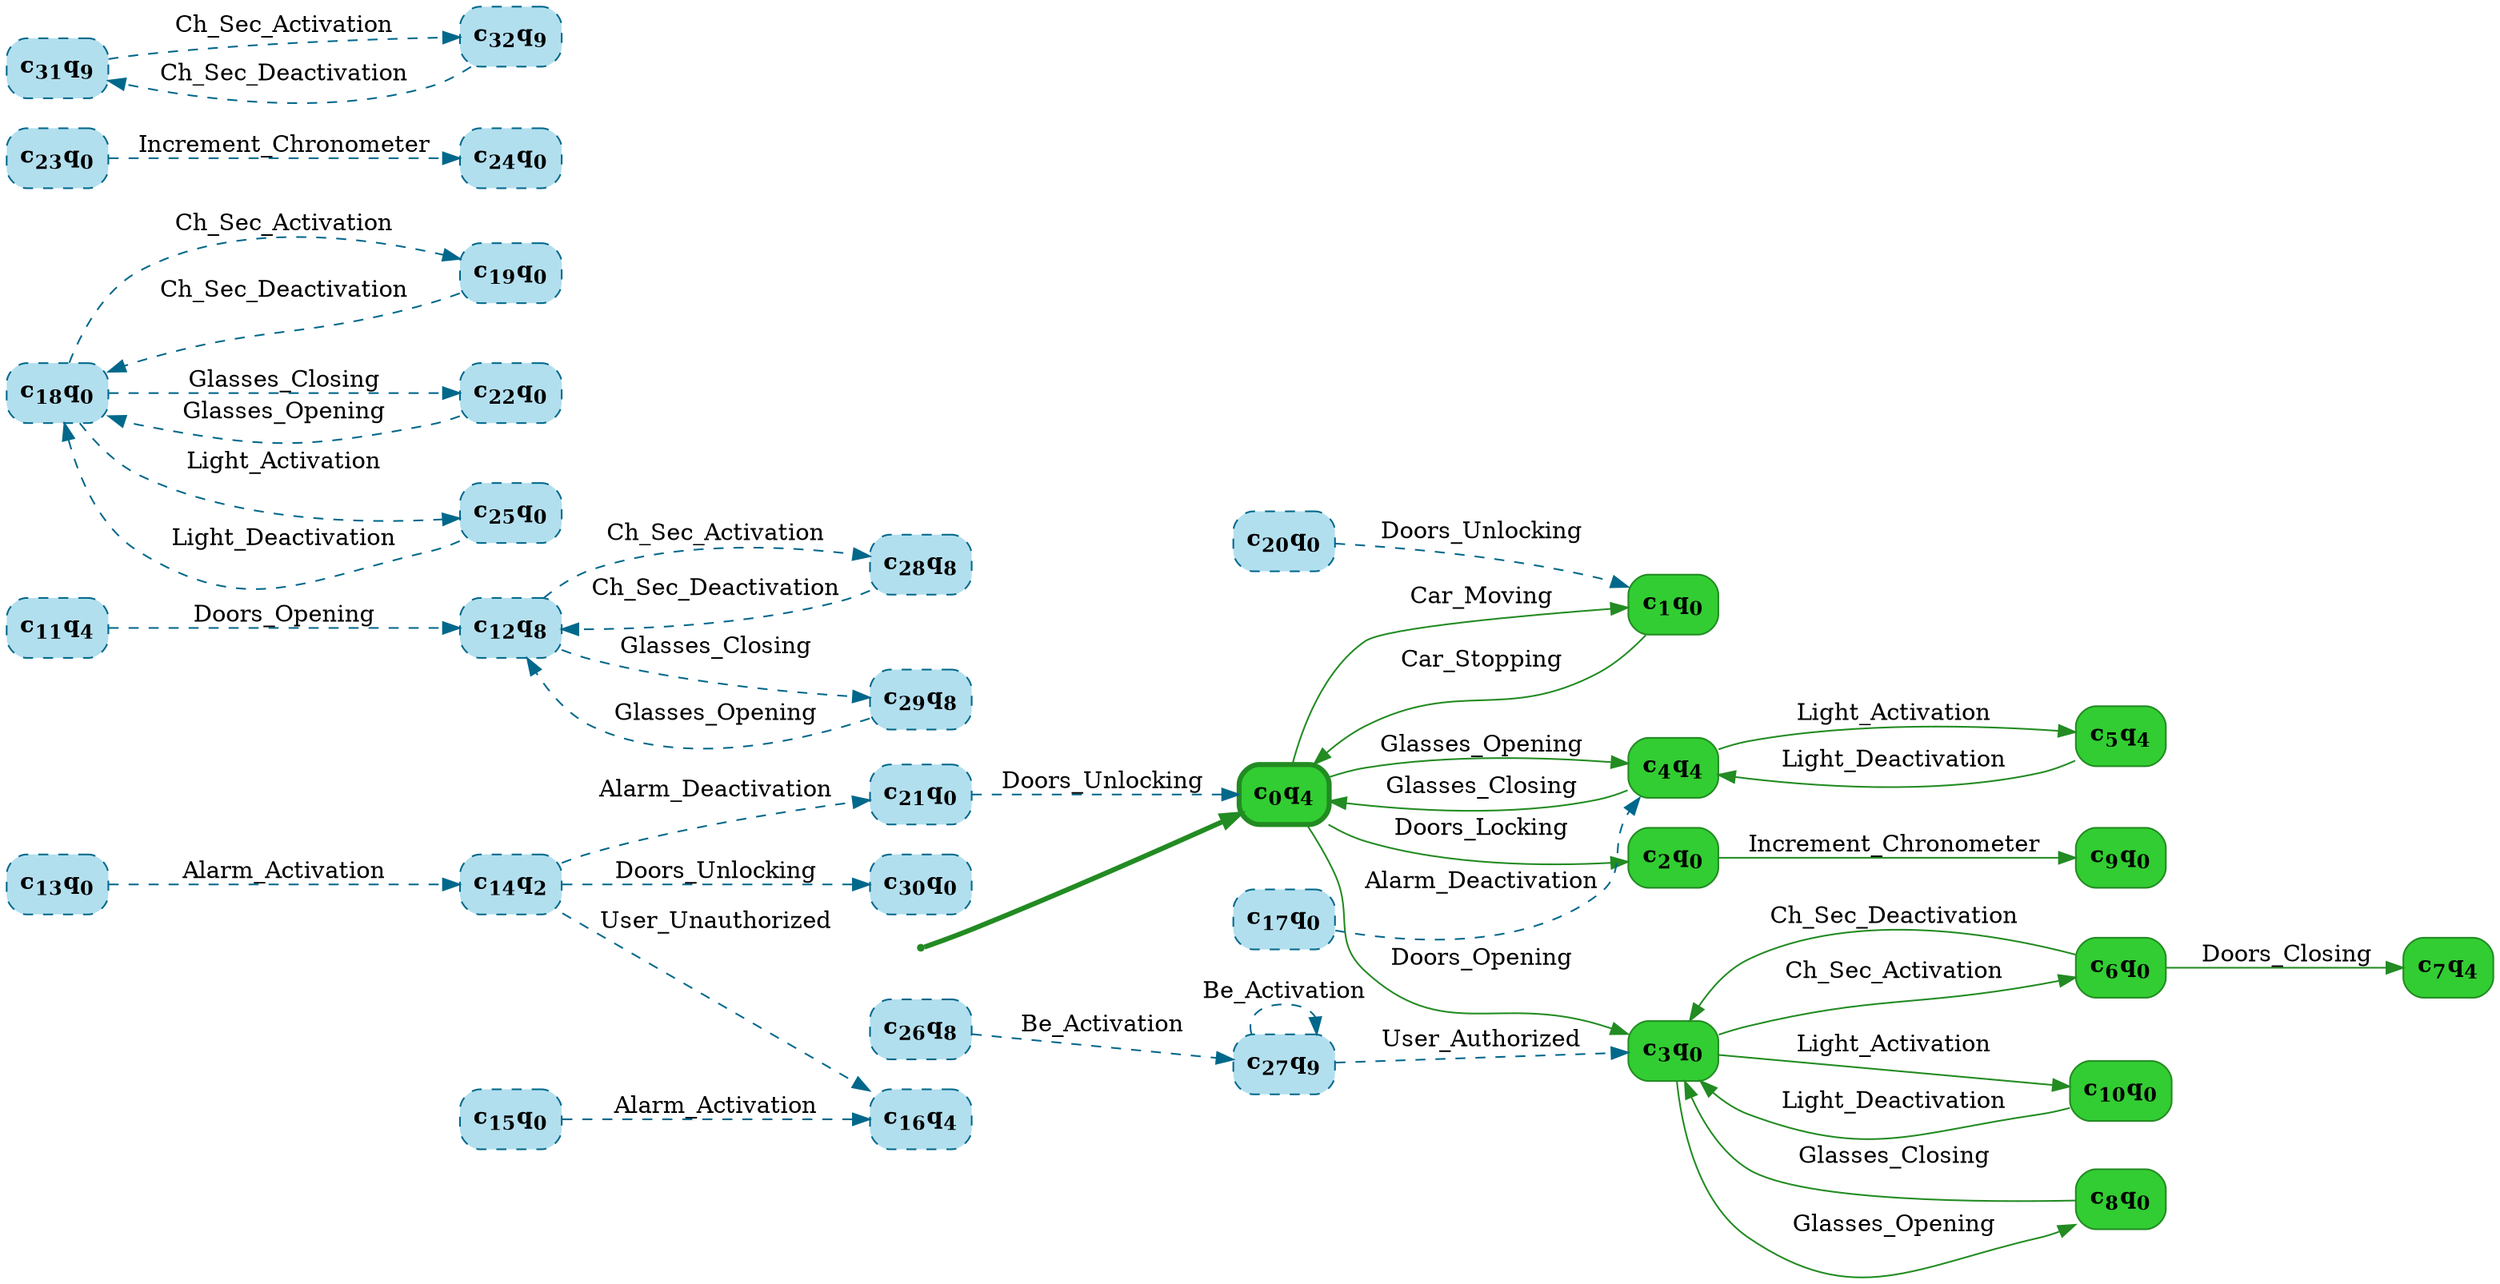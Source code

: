 digraph g {

	rankdir="LR"

	__invisible__[shape="point", color="forestgreen"]
	c0q4[label=<<b>c<sub>0</sub>q<sub>4</sub></b>>, shape="box", style="rounded, filled", fillcolor="limegreen", color="forestgreen", penwidth=3] // Initial
	c1q0[label=<<b>c<sub>1</sub>q<sub>0</sub></b>>, shape="box", style="rounded, filled", fillcolor="limegreen", color="forestgreen"]
	c2q0[label=<<b>c<sub>2</sub>q<sub>0</sub></b>>, shape="box", style="rounded, filled", fillcolor="limegreen", color="forestgreen"]
	c9q0[label=<<b>c<sub>9</sub>q<sub>0</sub></b>>, shape="box", style="rounded, filled", fillcolor="limegreen", color="forestgreen"]
	c3q0[label=<<b>c<sub>3</sub>q<sub>0</sub></b>>, shape="box", style="rounded, filled", fillcolor="limegreen", color="forestgreen"]
	c6q0[label=<<b>c<sub>6</sub>q<sub>0</sub></b>>, shape="box", style="rounded, filled", fillcolor="limegreen", color="forestgreen"]
	c7q4[label=<<b>c<sub>7</sub>q<sub>4</sub></b>>, shape="box", style="rounded, filled", fillcolor="limegreen", color="forestgreen"]
	c8q0[label=<<b>c<sub>8</sub>q<sub>0</sub></b>>, shape="box", style="rounded, filled", fillcolor="limegreen", color="forestgreen"]
	c10q0[label=<<b>c<sub>10</sub>q<sub>0</sub></b>>, shape="box", style="rounded, filled", fillcolor="limegreen", color="forestgreen"]
	c4q4[label=<<b>c<sub>4</sub>q<sub>4</sub></b>>, shape="box", style="rounded, filled", fillcolor="limegreen", color="forestgreen"]
	c5q4[label=<<b>c<sub>5</sub>q<sub>4</sub></b>>, shape="box", style="rounded, filled", fillcolor="limegreen", color="forestgreen"]
	c11q4[label=<<b>c<sub>11</sub>q<sub>4</sub></b>>, shape="box", style="rounded, filled, dashed", fillcolor="lightblue2", color="deepskyblue4"]
	c12q8[label=<<b>c<sub>12</sub>q<sub>8</sub></b>>, shape="box", style="rounded, filled, dashed", fillcolor="lightblue2", color="deepskyblue4"]
	c13q0[label=<<b>c<sub>13</sub>q<sub>0</sub></b>>, shape="box", style="rounded, filled, dashed", fillcolor="lightblue2", color="deepskyblue4"]
	c14q2[label=<<b>c<sub>14</sub>q<sub>2</sub></b>>, shape="box", style="rounded, filled, dashed", fillcolor="lightblue2", color="deepskyblue4"]
	c15q0[label=<<b>c<sub>15</sub>q<sub>0</sub></b>>, shape="box", style="rounded, filled, dashed", fillcolor="lightblue2", color="deepskyblue4"]
	c16q4[label=<<b>c<sub>16</sub>q<sub>4</sub></b>>, shape="box", style="rounded, filled, dashed", fillcolor="lightblue2", color="deepskyblue4"]
	c17q0[label=<<b>c<sub>17</sub>q<sub>0</sub></b>>, shape="box", style="rounded, filled, dashed", fillcolor="lightblue2", color="deepskyblue4"]
	c18q0[label=<<b>c<sub>18</sub>q<sub>0</sub></b>>, shape="box", style="rounded, filled, dashed", fillcolor="lightblue2", color="deepskyblue4"]
	c19q0[label=<<b>c<sub>19</sub>q<sub>0</sub></b>>, shape="box", style="rounded, filled, dashed", fillcolor="lightblue2", color="deepskyblue4"]
	c20q0[label=<<b>c<sub>20</sub>q<sub>0</sub></b>>, shape="box", style="rounded, filled, dashed", fillcolor="lightblue2", color="deepskyblue4"]
	c21q0[label=<<b>c<sub>21</sub>q<sub>0</sub></b>>, shape="box", style="rounded, filled, dashed", fillcolor="lightblue2", color="deepskyblue4"]
	c22q0[label=<<b>c<sub>22</sub>q<sub>0</sub></b>>, shape="box", style="rounded, filled, dashed", fillcolor="lightblue2", color="deepskyblue4"]
	c23q0[label=<<b>c<sub>23</sub>q<sub>0</sub></b>>, shape="box", style="rounded, filled, dashed", fillcolor="lightblue2", color="deepskyblue4"]
	c24q0[label=<<b>c<sub>24</sub>q<sub>0</sub></b>>, shape="box", style="rounded, filled, dashed", fillcolor="lightblue2", color="deepskyblue4"]
	c25q0[label=<<b>c<sub>25</sub>q<sub>0</sub></b>>, shape="box", style="rounded, filled, dashed", fillcolor="lightblue2", color="deepskyblue4"]
	c26q8[label=<<b>c<sub>26</sub>q<sub>8</sub></b>>, shape="box", style="rounded, filled, dashed", fillcolor="lightblue2", color="deepskyblue4"]
	c27q9[label=<<b>c<sub>27</sub>q<sub>9</sub></b>>, shape="box", style="rounded, filled, dashed", fillcolor="lightblue2", color="deepskyblue4"]
	c28q8[label=<<b>c<sub>28</sub>q<sub>8</sub></b>>, shape="box", style="rounded, filled, dashed", fillcolor="lightblue2", color="deepskyblue4"]
	c29q8[label=<<b>c<sub>29</sub>q<sub>8</sub></b>>, shape="box", style="rounded, filled, dashed", fillcolor="lightblue2", color="deepskyblue4"]
	c30q0[label=<<b>c<sub>30</sub>q<sub>0</sub></b>>, shape="box", style="rounded, filled, dashed", fillcolor="lightblue2", color="deepskyblue4"]
	c31q9[label=<<b>c<sub>31</sub>q<sub>9</sub></b>>, shape="box", style="rounded, filled, dashed", fillcolor="lightblue2", color="deepskyblue4"]
	c32q9[label=<<b>c<sub>32</sub>q<sub>9</sub></b>>, shape="box", style="rounded, filled, dashed", fillcolor="lightblue2", color="deepskyblue4"]

	__invisible__ -> c0q4[penwidth=3, color="forestgreen"]
	c0q4 -> c1q0[label=<Car_Moving>, color="forestgreen"]
	c1q0 -> c0q4[label=<Car_Stopping>, color="forestgreen"]
	c0q4 -> c2q0[label=<Doors_Locking>, color="forestgreen"]
	c2q0 -> c9q0[label=<Increment_Chronometer>, color="forestgreen"]
	c0q4 -> c3q0[label=<Doors_Opening>, color="forestgreen"]
	c3q0 -> c6q0[label=<Ch_Sec_Activation>, color="forestgreen"]
	c6q0 -> c3q0[label=<Ch_Sec_Deactivation>, color="forestgreen"]
	c6q0 -> c7q4[label=<Doors_Closing>, color="forestgreen"]
	c3q0 -> c8q0[label=<Glasses_Opening>, color="forestgreen"]
	c8q0 -> c3q0[label=<Glasses_Closing>, color="forestgreen"]
	c3q0 -> c10q0[label=<Light_Activation>, color="forestgreen"]
	c10q0 -> c3q0[label=<Light_Deactivation>, color="forestgreen"]
	c0q4 -> c4q4[label=<Glasses_Opening>, color="forestgreen"]
	c4q4 -> c5q4[label=<Light_Activation>, color="forestgreen"]
	c5q4 -> c4q4[label=<Light_Deactivation>, color="forestgreen"]
	c4q4 -> c0q4[label=<Glasses_Closing>, color="forestgreen"]
	c11q4 -> c12q8[label=<Doors_Opening>, color="deepskyblue4", style="dashed"]
	c13q0 -> c14q2[label=<Alarm_Activation>, color="deepskyblue4", style="dashed"]
	c15q0 -> c16q4[label=<Alarm_Activation>, color="deepskyblue4", style="dashed"]
	c17q0 -> c4q4[label=<Alarm_Deactivation>, color="deepskyblue4", style="dashed"]
	c18q0 -> c19q0[label=<Ch_Sec_Activation>, color="deepskyblue4", style="dashed"]
	c19q0 -> c18q0[label=<Ch_Sec_Deactivation>, color="deepskyblue4", style="dashed"]
	c20q0 -> c1q0[label=<Doors_Unlocking>, color="deepskyblue4", style="dashed"]
	c21q0 -> c0q4[label=<Doors_Unlocking>, color="deepskyblue4", style="dashed"]
	c18q0 -> c22q0[label=<Glasses_Closing>, color="deepskyblue4", style="dashed"]
	c22q0 -> c18q0[label=<Glasses_Opening>, color="deepskyblue4", style="dashed"]
	c23q0 -> c24q0[label=<Increment_Chronometer>, color="deepskyblue4", style="dashed"]
	c18q0 -> c25q0[label=<Light_Activation>, color="deepskyblue4", style="dashed"]
	c25q0 -> c18q0[label=<Light_Deactivation>, color="deepskyblue4", style="dashed"]
	c26q8 -> c27q9[label=<Be_Activation>, color="deepskyblue4", style="dashed"]
	c12q8 -> c28q8[label=<Ch_Sec_Activation>, color="deepskyblue4", style="dashed"]
	c28q8 -> c12q8[label=<Ch_Sec_Deactivation>, color="deepskyblue4", style="dashed"]
	c12q8 -> c29q8[label=<Glasses_Closing>, color="deepskyblue4", style="dashed"]
	c29q8 -> c12q8[label=<Glasses_Opening>, color="deepskyblue4", style="dashed"]
	c14q2 -> c21q0[label=<Alarm_Deactivation>, color="deepskyblue4", style="dashed"]
	c14q2 -> c30q0[label=<Doors_Unlocking>, color="deepskyblue4", style="dashed"]
	c14q2 -> c16q4[label=<User_Unauthorized>, color="deepskyblue4", style="dashed"]
	c27q9 -> c27q9[label=<Be_Activation>, color="deepskyblue4", style="dashed"]
	c31q9 -> c32q9[label=<Ch_Sec_Activation>, color="deepskyblue4", style="dashed"]
	c32q9 -> c31q9[label=<Ch_Sec_Deactivation>, color="deepskyblue4", style="dashed"]
	c27q9 -> c3q0[label=<User_Authorized>, color="deepskyblue4", style="dashed"]

}

